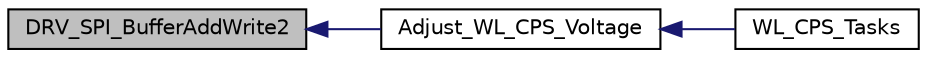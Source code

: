 digraph "DRV_SPI_BufferAddWrite2"
{
  edge [fontname="Helvetica",fontsize="10",labelfontname="Helvetica",labelfontsize="10"];
  node [fontname="Helvetica",fontsize="10",shape=record];
  rankdir="LR";
  Node85 [label="DRV_SPI_BufferAddWrite2",height=0.2,width=0.4,color="black", fillcolor="grey75", style="filled", fontcolor="black"];
  Node85 -> Node86 [dir="back",color="midnightblue",fontsize="10",style="solid",fontname="Helvetica"];
  Node86 [label="Adjust_WL_CPS_Voltage",height=0.2,width=0.4,color="black", fillcolor="white", style="filled",URL="$wl__cps_8h.html#a0ccad27b77873391f134d0611447793d"];
  Node86 -> Node87 [dir="back",color="midnightblue",fontsize="10",style="solid",fontname="Helvetica"];
  Node87 [label="WL_CPS_Tasks",height=0.2,width=0.4,color="black", fillcolor="white", style="filled",URL="$wl__cps_8h.html#aaad98aba229bad2faf7cb6cee2b5a2f5"];
}
